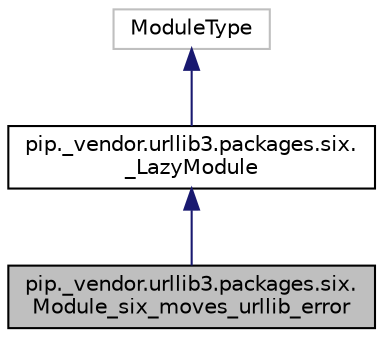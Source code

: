 digraph "pip._vendor.urllib3.packages.six.Module_six_moves_urllib_error"
{
  edge [fontname="Helvetica",fontsize="10",labelfontname="Helvetica",labelfontsize="10"];
  node [fontname="Helvetica",fontsize="10",shape=record];
  Node3 [label="pip._vendor.urllib3.packages.six.\lModule_six_moves_urllib_error",height=0.2,width=0.4,color="black", fillcolor="grey75", style="filled", fontcolor="black"];
  Node4 -> Node3 [dir="back",color="midnightblue",fontsize="10",style="solid",fontname="Helvetica"];
  Node4 [label="pip._vendor.urllib3.packages.six.\l_LazyModule",height=0.2,width=0.4,color="black", fillcolor="white", style="filled",URL="$classpip_1_1__vendor_1_1urllib3_1_1packages_1_1six_1_1___lazy_module.html"];
  Node5 -> Node4 [dir="back",color="midnightblue",fontsize="10",style="solid",fontname="Helvetica"];
  Node5 [label="ModuleType",height=0.2,width=0.4,color="grey75", fillcolor="white", style="filled"];
}
